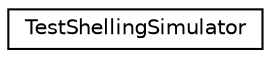 digraph "Graphical Class Hierarchy"
{
 // LATEX_PDF_SIZE
  edge [fontname="Helvetica",fontsize="10",labelfontname="Helvetica",labelfontsize="10"];
  node [fontname="Helvetica",fontsize="10",shape=record];
  rankdir="LR";
  Node0 [label="TestShellingSimulator",height=0.2,width=0.4,color="black", fillcolor="white", style="filled",URL="$classTestShellingSimulator.html",tooltip="Summary: This code is a simulation of the Schelling model, which is a social simulation model used to..."];
}
